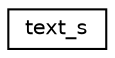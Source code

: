 digraph "Graphical Class Hierarchy"
{
 // LATEX_PDF_SIZE
  edge [fontname="Helvetica",fontsize="10",labelfontname="Helvetica",labelfontsize="10"];
  node [fontname="Helvetica",fontsize="10",shape=record];
  rankdir="LR";
  Node0 [label="text_s",height=0.2,width=0.4,color="black", fillcolor="white", style="filled",URL="$structtext__s.html",tooltip=" "];
}
